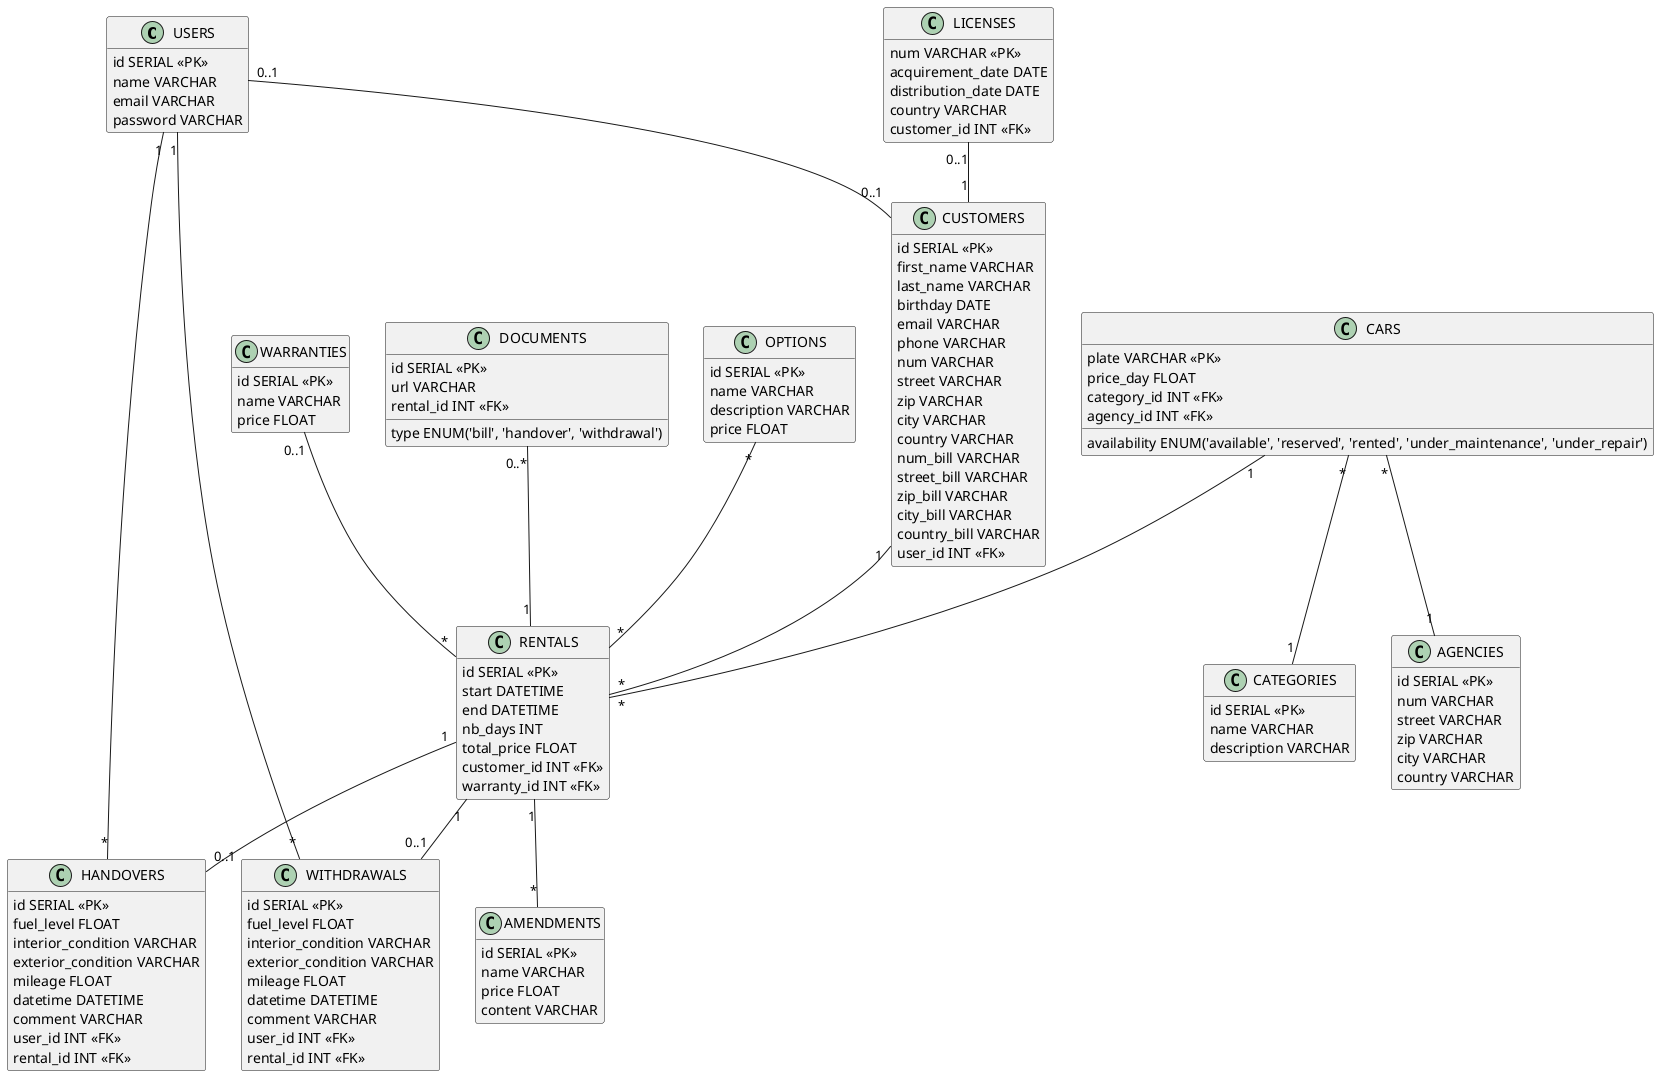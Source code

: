 @startuml
hide empty members

class USERS {
    id SERIAL <<PK>>
    name VARCHAR
    email VARCHAR
    password VARCHAR
}

class CUSTOMERS {
    id SERIAL <<PK>>
    first_name VARCHAR
    last_name VARCHAR
    birthday DATE
    email VARCHAR
    phone VARCHAR
    num VARCHAR
    street VARCHAR
    zip VARCHAR
    city VARCHAR
    country VARCHAR
    num_bill VARCHAR
    street_bill VARCHAR
    zip_bill VARCHAR
    city_bill VARCHAR
    country_bill VARCHAR
    user_id INT <<FK>>
}

class RENTALS {
    id SERIAL <<PK>>
    start DATETIME
    end DATETIME
    nb_days INT
    total_price FLOAT
    customer_id INT <<FK>>
    warranty_id INT <<FK>>
}

class LICENSES {
    num VARCHAR <<PK>>
    acquirement_date DATE
    distribution_date DATE
    country VARCHAR
    customer_id INT <<FK>>
}

class WARRANTIES {
    id SERIAL <<PK>>
    name VARCHAR
    price FLOAT
}

class AMENDMENTS {
    id SERIAL <<PK>>
    name VARCHAR
    price FLOAT
    content VARCHAR
}

class DOCUMENTS {
    id SERIAL <<PK>>
    type ENUM('bill', 'handover', 'withdrawal')
    url VARCHAR
    rental_id INT <<FK>>
}

class WITHDRAWALS {
    id SERIAL <<PK>>
    fuel_level FLOAT
    interior_condition VARCHAR
    exterior_condition VARCHAR
    mileage FLOAT
    datetime DATETIME
    comment VARCHAR
    user_id INT <<FK>>
    rental_id INT <<FK>>
}

class HANDOVERS {
    id SERIAL <<PK>>
    fuel_level FLOAT
    interior_condition VARCHAR
    exterior_condition VARCHAR
    mileage FLOAT
    datetime DATETIME
    comment VARCHAR
    user_id INT <<FK>>
    rental_id INT <<FK>>
}

class CARS {
    plate VARCHAR <<PK>>
    availability ENUM('available', 'reserved', 'rented', 'under_maintenance', 'under_repair')
    price_day FLOAT
    category_id INT <<FK>>
    agency_id INT <<FK>>
}

class OPTIONS {
    id SERIAL <<PK>>
    name VARCHAR
    description VARCHAR
    price FLOAT
}

class CATEGORIES {
    id SERIAL <<PK>>
    name VARCHAR
    description VARCHAR
}

class AGENCIES {
    id SERIAL <<PK>>
    num VARCHAR
    street VARCHAR
    zip VARCHAR
    city VARCHAR
    country VARCHAR
}

CARS "*" -- "1" AGENCIES
CARS "*" -- "1" CATEGORIES
CARS "1" -- "*" RENTALS
RENTALS "1" -- "*" AMENDMENTS
RENTALS "1" -- "0..1" WITHDRAWALS
WITHDRAWALS "*" -- "1" USERS
USERS "0..1" -- "0..1" CUSTOMERS
LICENSES "0..1" -- "1" CUSTOMERS
WARRANTIES "0..1" -- "*" RENTALS
OPTIONS "*" -- "*" RENTALS
DOCUMENTS "0..*" -- "1" RENTALS
USERS "1" -- "*" HANDOVERS
RENTALS "1" -- "0..1" HANDOVERS
CUSTOMERS "1" -- "*" RENTALS

@enduml
